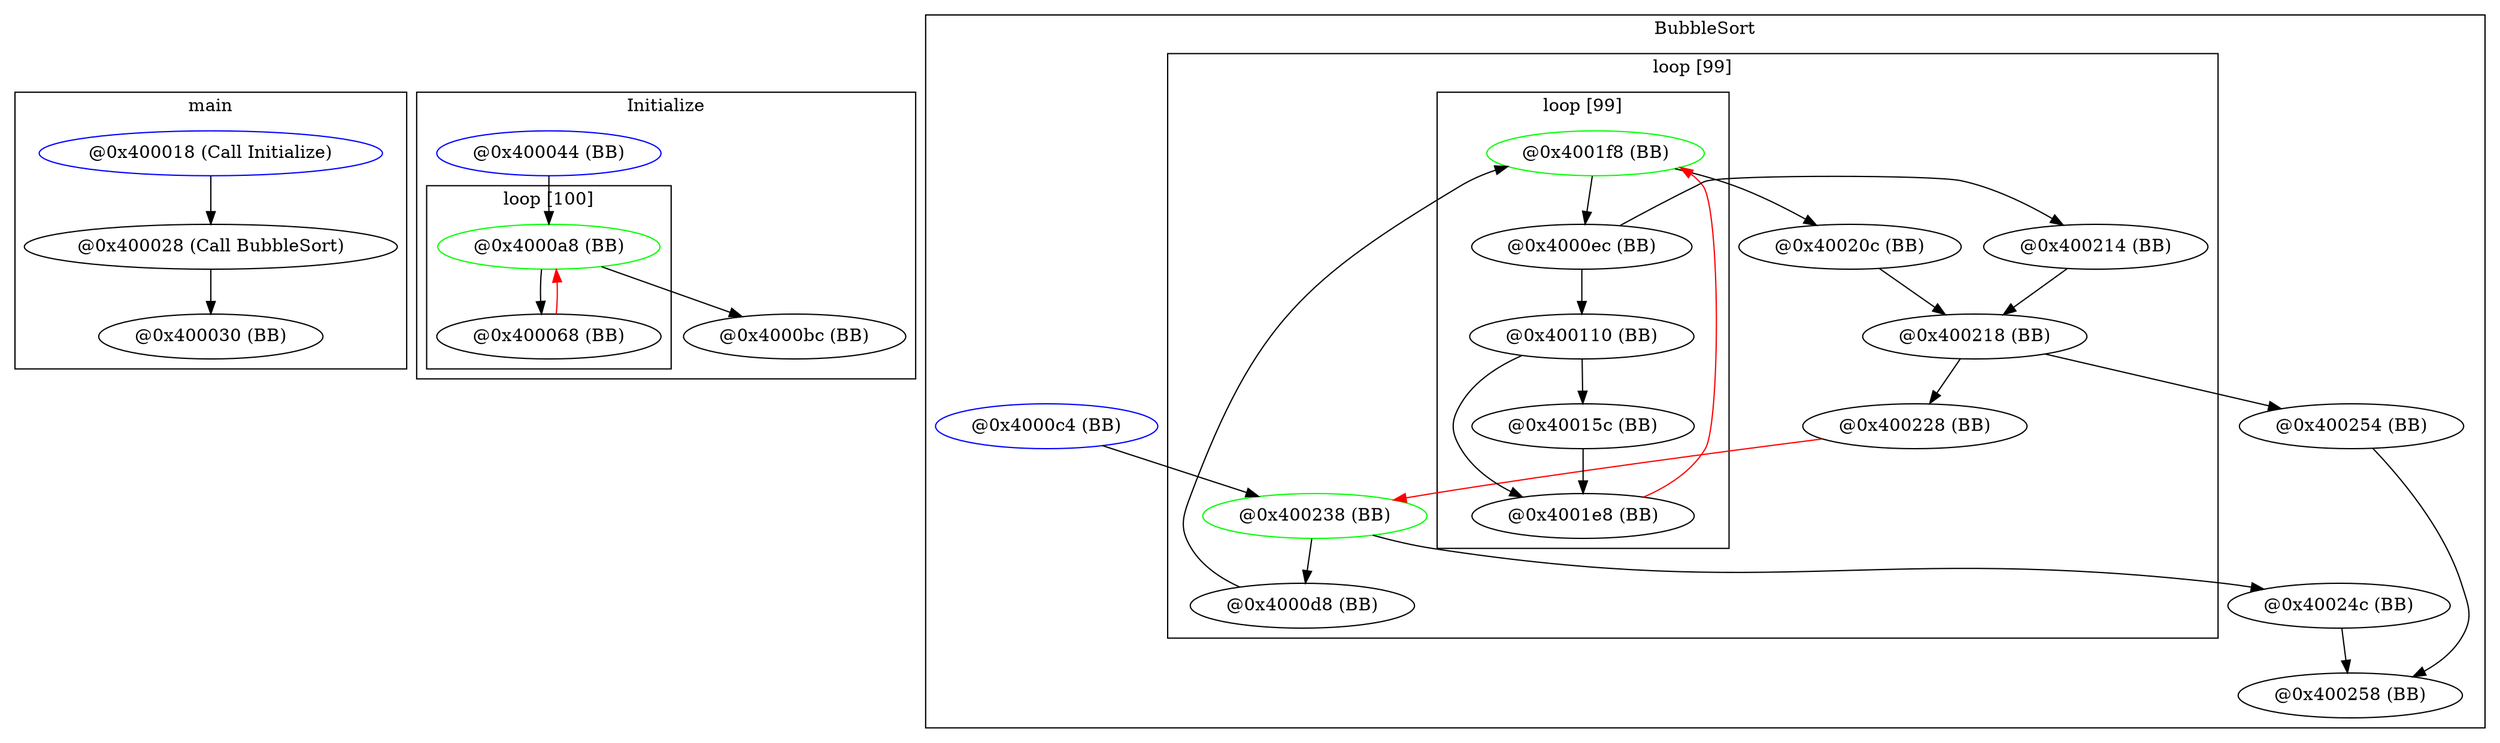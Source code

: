 digraph G {
subgraph cluster_main {
graph [label = "main"];
node0x15f9a30 [label = "@0x400018 (Call Initialize)" ,color="blue"];
node0x15f0850 [label = "@0x400028 (Call BubbleSort)"];
node0x15f0d90 [label = "@0x400030 (BB)"];
}
subgraph cluster_Initialize {
graph [label = "Initialize"];
subgraph cluster_loop0x15f33e0 {
graph [label = "loop [100]"];
node0x15f6f50 [label = "@0x4000a8 (BB)" ,color="green"];
node0x15f3f90 [label = "@0x400068 (BB)"];
}
node0x15fc150 [label = "@0x400044 (BB)" ,color="blue"];
node0x15f3f90;
node0x15f6f50;
node0x15f78f0 [label = "@0x4000bc (BB)"];
}
subgraph cluster_BubbleSort {
graph [label = "BubbleSort"];
subgraph cluster_loop0x16f6b90 {
graph [label = "loop [99]"];
node0x16f3eb0 [label = "@0x400238 (BB)" ,color="green"];
node0x16f32f0 [label = "@0x400228 (BB)"];
node0x16f27e0 [label = "@0x400218 (BB)"];
node0x16f1f80 [label = "@0x40020c (BB)"];
node0x16ec020 [label = "@0x4001f8 (BB)" ,color="green"];
node0x16080a0 [label = "@0x4000d8 (BB)"];
node0x16f1220 [label = "@0x4001e8 (BB)"];
node0x16e76e0 [label = "@0x400110 (BB)"];
node0x1608e30 [label = "@0x4000ec (BB)"];
node0x16eace0 [label = "@0x40015c (BB)"];
node0x16f24d0 [label = "@0x400214 (BB)"];
subgraph cluster_loop0x16f6a70 {
graph [label = "loop [99]"];
node0x16ec020;
node0x16f1220;
node0x16e76e0;
node0x1608e30;
node0x16eace0;
}
}
node0x15fc6b0 [label = "@0x4000c4 (BB)" ,color="blue"];
node0x16080a0;
node0x1608e30;
node0x16e76e0;
node0x16eace0;
node0x16f1220;
node0x16ec020;
node0x16f1f80;
node0x16f24d0;
node0x16f27e0;
node0x16f32f0;
node0x16f3eb0;
node0x16f4c80 [label = "@0x40024c (BB)"];
node0x16f5210 [label = "@0x400254 (BB)"];
node0x16f5500 [label = "@0x400258 (BB)"];
}
node0x15f9a30 -> node0x15f0850;
node0x15f0850 -> node0x15f0d90;
node0x15fc150 -> node0x15f6f50;
node0x15f3f90 -> node0x15f6f50[color="red"];
node0x15f6f50 -> node0x15f3f90;
node0x15f6f50 -> node0x15f78f0;
node0x15fc6b0 -> node0x16f3eb0;
node0x16080a0 -> node0x16ec020;
node0x1608e30 -> node0x16e76e0;
node0x1608e30 -> node0x16f24d0;
node0x16e76e0 -> node0x16eace0;
node0x16e76e0 -> node0x16f1220;
node0x16eace0 -> node0x16f1220;
node0x16f1220 -> node0x16ec020[color="red"];
node0x16ec020 -> node0x1608e30;
node0x16ec020 -> node0x16f1f80;
node0x16f1f80 -> node0x16f27e0;
node0x16f24d0 -> node0x16f27e0;
node0x16f27e0 -> node0x16f32f0;
node0x16f27e0 -> node0x16f5210;
node0x16f32f0 -> node0x16f3eb0[color="red"];
node0x16f3eb0 -> node0x16080a0;
node0x16f3eb0 -> node0x16f4c80;
node0x16f4c80 -> node0x16f5500;
node0x16f5210 -> node0x16f5500;
}
